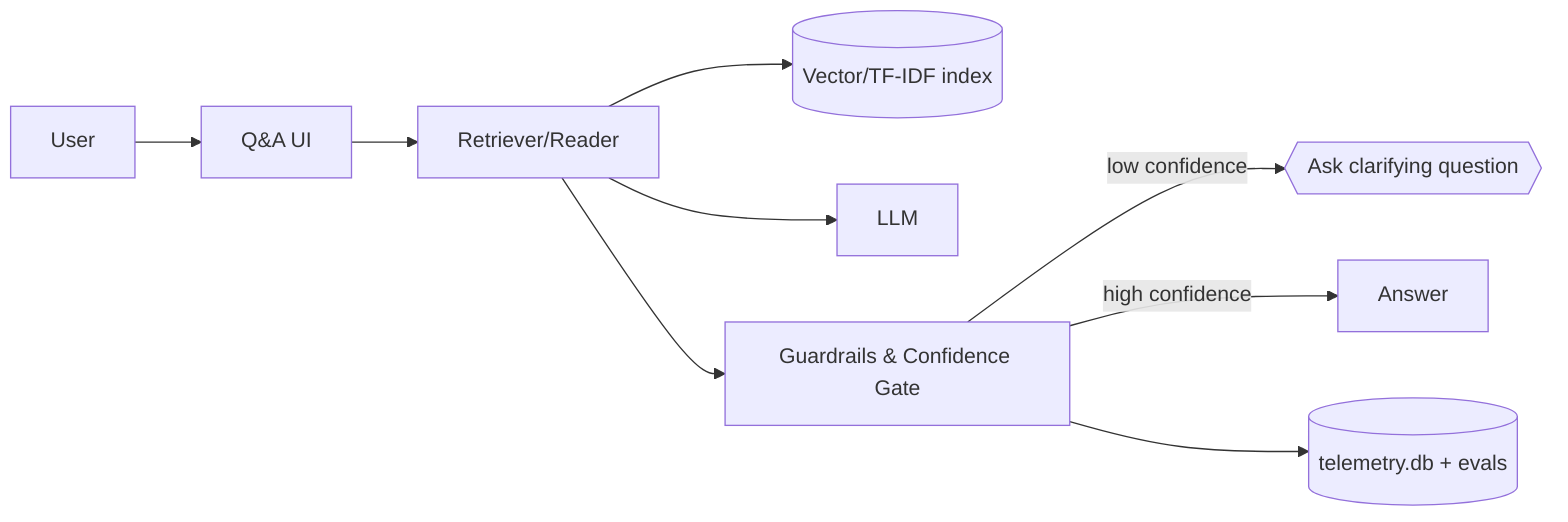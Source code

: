 flowchart LR
  U[User] --> UI[Q&A UI]
  UI --> RAG[Retriever/Reader]
  RAG --> Index[(Vector/TF-IDF index)]
  RAG --> LLM
  RAG --> Guard[Guardrails & Confidence Gate]
  Guard -->|low confidence| Clarify{{Ask clarifying question}}
  Guard -->|high confidence| Answer
  Guard --> Logs[(telemetry.db + evals)]